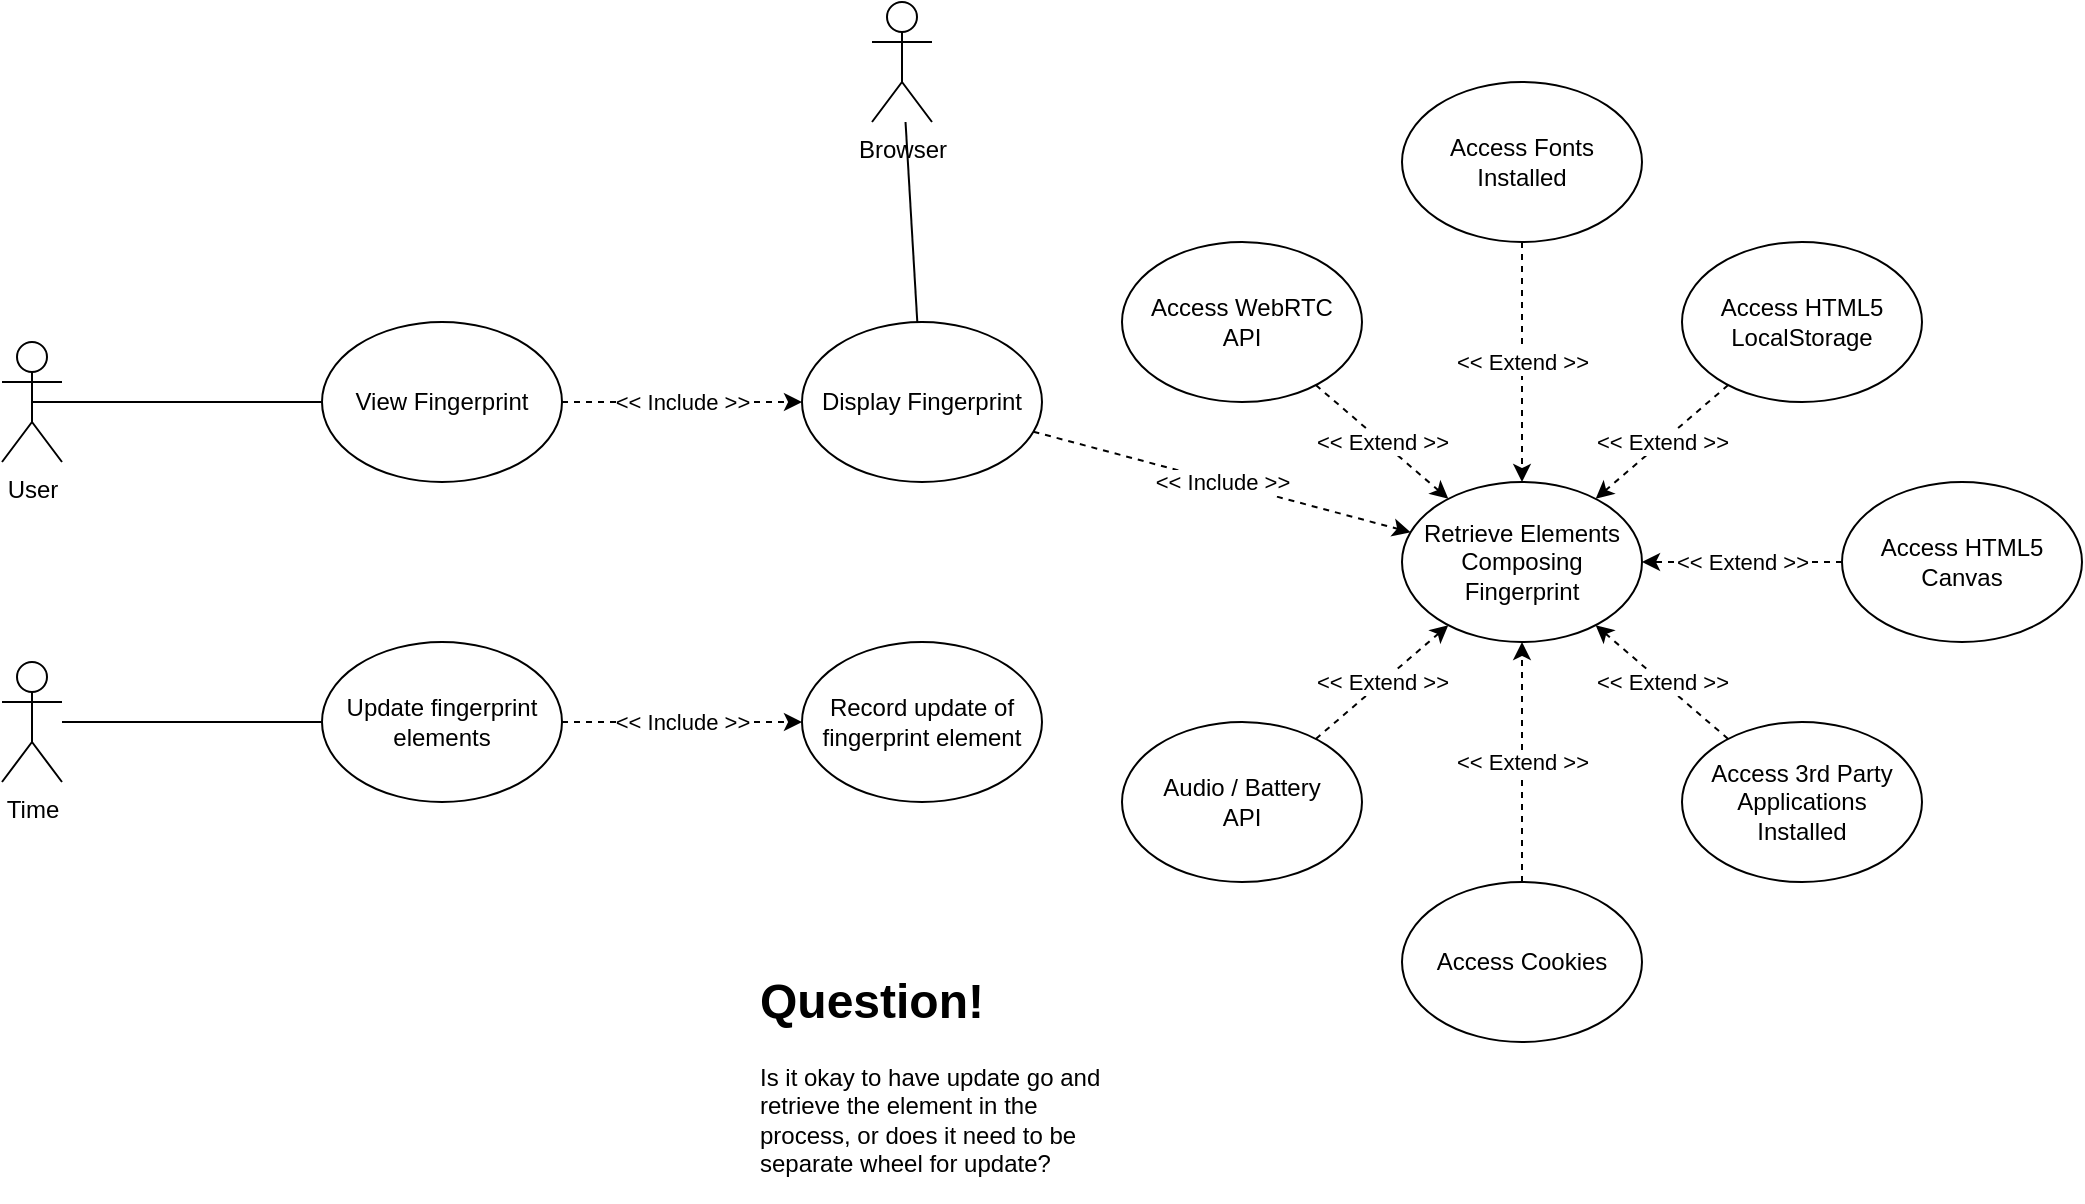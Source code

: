 <mxfile version="14.4.3" type="device"><diagram id="vIQdmQECUzF1SCYmDenD" name="Page-1"><mxGraphModel dx="650" dy="1985" grid="1" gridSize="10" guides="1" tooltips="1" connect="1" arrows="1" fold="1" page="1" pageScale="1" pageWidth="827" pageHeight="1169" math="0" shadow="0"><root><mxCell id="0"/><mxCell id="1" parent="0"/><mxCell id="d14rHb8pnHciyxQD5oBX-1" value="User" style="shape=umlActor;verticalLabelPosition=bottom;verticalAlign=top;html=1;outlineConnect=0;" parent="1" vertex="1"><mxGeometry x="40" y="-30" width="30" height="60" as="geometry"/></mxCell><mxCell id="d14rHb8pnHciyxQD5oBX-3" value="View Fingerprint" style="ellipse;whiteSpace=wrap;html=1;" parent="1" vertex="1"><mxGeometry x="200" y="-40" width="120" height="80" as="geometry"/></mxCell><mxCell id="d14rHb8pnHciyxQD5oBX-5" value="Browser" style="shape=umlActor;verticalLabelPosition=bottom;verticalAlign=top;html=1;outlineConnect=0;" parent="1" vertex="1"><mxGeometry x="475" y="-200" width="30" height="60" as="geometry"/></mxCell><mxCell id="d14rHb8pnHciyxQD5oBX-6" value="Display Fingerprint" style="ellipse;whiteSpace=wrap;html=1;" parent="1" vertex="1"><mxGeometry x="440" y="-40" width="120" height="80" as="geometry"/></mxCell><mxCell id="d14rHb8pnHciyxQD5oBX-7" value="Retrieve Elements Composing Fingerprint" style="ellipse;whiteSpace=wrap;html=1;" parent="1" vertex="1"><mxGeometry x="740" y="40" width="120" height="80" as="geometry"/></mxCell><mxCell id="d14rHb8pnHciyxQD5oBX-9" value="" style="endArrow=none;html=1;exitX=0.5;exitY=0.5;exitDx=0;exitDy=0;exitPerimeter=0;" parent="1" source="d14rHb8pnHciyxQD5oBX-1" target="d14rHb8pnHciyxQD5oBX-3" edge="1"><mxGeometry width="50" height="50" relative="1" as="geometry"><mxPoint x="390" y="90" as="sourcePoint"/><mxPoint x="440" y="40" as="targetPoint"/></mxGeometry></mxCell><mxCell id="d14rHb8pnHciyxQD5oBX-10" value="" style="endArrow=none;html=1;" parent="1" source="d14rHb8pnHciyxQD5oBX-5" target="d14rHb8pnHciyxQD5oBX-6" edge="1"><mxGeometry width="50" height="50" relative="1" as="geometry"><mxPoint x="466" y="90" as="sourcePoint"/><mxPoint x="516" y="40" as="targetPoint"/></mxGeometry></mxCell><mxCell id="d14rHb8pnHciyxQD5oBX-11" value="" style="endArrow=classic;html=1;dashed=1;" parent="1" source="d14rHb8pnHciyxQD5oBX-3" target="d14rHb8pnHciyxQD5oBX-6" edge="1"><mxGeometry relative="1" as="geometry"><mxPoint x="360" y="60" as="sourcePoint"/><mxPoint x="310" y="170" as="targetPoint"/></mxGeometry></mxCell><mxCell id="d14rHb8pnHciyxQD5oBX-12" value="&amp;lt;&amp;lt; Include &amp;gt;&amp;gt;" style="edgeLabel;resizable=0;html=1;align=center;verticalAlign=middle;" parent="d14rHb8pnHciyxQD5oBX-11" connectable="0" vertex="1"><mxGeometry relative="1" as="geometry"/></mxCell><mxCell id="d14rHb8pnHciyxQD5oBX-13" value="" style="endArrow=classic;html=1;dashed=1;" parent="1" source="d14rHb8pnHciyxQD5oBX-6" target="d14rHb8pnHciyxQD5oBX-7" edge="1"><mxGeometry relative="1" as="geometry"><mxPoint x="360" y="60" as="sourcePoint"/><mxPoint x="460" y="60" as="targetPoint"/></mxGeometry></mxCell><mxCell id="d14rHb8pnHciyxQD5oBX-14" value="&amp;lt;&amp;lt; Include &amp;gt;&amp;gt;" style="edgeLabel;resizable=0;html=1;align=center;verticalAlign=middle;" parent="d14rHb8pnHciyxQD5oBX-13" connectable="0" vertex="1"><mxGeometry relative="1" as="geometry"/></mxCell><mxCell id="d14rHb8pnHciyxQD5oBX-15" value="Access Fonts &lt;br&gt;Installed" style="ellipse;whiteSpace=wrap;html=1;" parent="1" vertex="1"><mxGeometry x="740" y="-160" width="120" height="80" as="geometry"/></mxCell><mxCell id="d14rHb8pnHciyxQD5oBX-16" value="Access 3rd Party Applications&lt;br&gt;Installed" style="ellipse;whiteSpace=wrap;html=1;" parent="1" vertex="1"><mxGeometry x="880" y="160" width="120" height="80" as="geometry"/></mxCell><mxCell id="d14rHb8pnHciyxQD5oBX-17" value="Access HTML5&lt;br&gt;LocalStorage" style="ellipse;whiteSpace=wrap;html=1;" parent="1" vertex="1"><mxGeometry x="880" y="-80" width="120" height="80" as="geometry"/></mxCell><mxCell id="d14rHb8pnHciyxQD5oBX-18" value="Access Cookies" style="ellipse;whiteSpace=wrap;html=1;" parent="1" vertex="1"><mxGeometry x="740" y="240" width="120" height="80" as="geometry"/></mxCell><mxCell id="d14rHb8pnHciyxQD5oBX-19" value="" style="endArrow=classic;html=1;dashed=1;" parent="1" source="d14rHb8pnHciyxQD5oBX-15" target="d14rHb8pnHciyxQD5oBX-7" edge="1"><mxGeometry relative="1" as="geometry"><mxPoint x="910" y="90" as="sourcePoint"/><mxPoint x="1010" y="90" as="targetPoint"/></mxGeometry></mxCell><mxCell id="d14rHb8pnHciyxQD5oBX-20" value="&amp;lt;&amp;lt; Extend &amp;gt;&amp;gt;" style="edgeLabel;resizable=0;html=1;align=center;verticalAlign=middle;" parent="d14rHb8pnHciyxQD5oBX-19" connectable="0" vertex="1"><mxGeometry relative="1" as="geometry"/></mxCell><mxCell id="d14rHb8pnHciyxQD5oBX-21" value="" style="endArrow=classic;html=1;dashed=1;" parent="1" source="d14rHb8pnHciyxQD5oBX-17" target="d14rHb8pnHciyxQD5oBX-7" edge="1"><mxGeometry relative="1" as="geometry"><mxPoint x="985.021" y="-13.527" as="sourcePoint"/><mxPoint x="854.901" y="63.468" as="targetPoint"/></mxGeometry></mxCell><mxCell id="d14rHb8pnHciyxQD5oBX-22" value="&amp;lt;&amp;lt; Extend &amp;gt;&amp;gt;" style="edgeLabel;resizable=0;html=1;align=center;verticalAlign=middle;" parent="d14rHb8pnHciyxQD5oBX-21" connectable="0" vertex="1"><mxGeometry relative="1" as="geometry"/></mxCell><mxCell id="d14rHb8pnHciyxQD5oBX-23" value="" style="endArrow=classic;html=1;dashed=1;" parent="1" source="d14rHb8pnHciyxQD5oBX-16" target="d14rHb8pnHciyxQD5oBX-7" edge="1"><mxGeometry relative="1" as="geometry"><mxPoint x="995.021" y="-3.527" as="sourcePoint"/><mxPoint x="864.901" y="73.468" as="targetPoint"/></mxGeometry></mxCell><mxCell id="d14rHb8pnHciyxQD5oBX-24" value="&amp;lt;&amp;lt; Extend &amp;gt;&amp;gt;" style="edgeLabel;resizable=0;html=1;align=center;verticalAlign=middle;" parent="d14rHb8pnHciyxQD5oBX-23" connectable="0" vertex="1"><mxGeometry relative="1" as="geometry"/></mxCell><mxCell id="d14rHb8pnHciyxQD5oBX-25" value="" style="endArrow=classic;html=1;dashed=1;" parent="1" source="d14rHb8pnHciyxQD5oBX-18" target="d14rHb8pnHciyxQD5oBX-7" edge="1"><mxGeometry relative="1" as="geometry"><mxPoint x="1005.021" y="6.473" as="sourcePoint"/><mxPoint x="874.901" y="83.468" as="targetPoint"/></mxGeometry></mxCell><mxCell id="d14rHb8pnHciyxQD5oBX-26" value="&amp;lt;&amp;lt; Extend &amp;gt;&amp;gt;" style="edgeLabel;resizable=0;html=1;align=center;verticalAlign=middle;" parent="d14rHb8pnHciyxQD5oBX-25" connectable="0" vertex="1"><mxGeometry relative="1" as="geometry"/></mxCell><mxCell id="lfPSffi-V-WuNB-OHlJf-1" value="Access HTML5 Canvas" style="ellipse;whiteSpace=wrap;html=1;" parent="1" vertex="1"><mxGeometry x="960" y="40" width="120" height="80" as="geometry"/></mxCell><mxCell id="lfPSffi-V-WuNB-OHlJf-2" value="" style="endArrow=classic;html=1;dashed=1;" parent="1" source="lfPSffi-V-WuNB-OHlJf-1" target="d14rHb8pnHciyxQD5oBX-7" edge="1"><mxGeometry relative="1" as="geometry"><mxPoint x="1093.365" y="23.208" as="sourcePoint"/><mxPoint x="866.579" y="76.687" as="targetPoint"/></mxGeometry></mxCell><mxCell id="lfPSffi-V-WuNB-OHlJf-3" value="&amp;lt;&amp;lt; Extend &amp;gt;&amp;gt;" style="edgeLabel;resizable=0;html=1;align=center;verticalAlign=middle;" parent="lfPSffi-V-WuNB-OHlJf-2" connectable="0" vertex="1"><mxGeometry relative="1" as="geometry"/></mxCell><mxCell id="lfPSffi-V-WuNB-OHlJf-4" value="Access WebRTC &lt;br&gt;API" style="ellipse;whiteSpace=wrap;html=1;" parent="1" vertex="1"><mxGeometry x="600" y="-80" width="120" height="80" as="geometry"/></mxCell><mxCell id="lfPSffi-V-WuNB-OHlJf-5" value="Audio / Battery&lt;br&gt;API" style="ellipse;whiteSpace=wrap;html=1;" parent="1" vertex="1"><mxGeometry x="600" y="160" width="120" height="80" as="geometry"/></mxCell><mxCell id="lfPSffi-V-WuNB-OHlJf-6" value="" style="endArrow=classic;html=1;dashed=1;" parent="1" source="lfPSffi-V-WuNB-OHlJf-4" target="d14rHb8pnHciyxQD5oBX-7" edge="1"><mxGeometry relative="1" as="geometry"><mxPoint x="989.426" y="220.533" as="sourcePoint"/><mxPoint x="850.543" y="119.486" as="targetPoint"/></mxGeometry></mxCell><mxCell id="lfPSffi-V-WuNB-OHlJf-7" value="&amp;lt;&amp;lt; Extend &amp;gt;&amp;gt;" style="edgeLabel;resizable=0;html=1;align=center;verticalAlign=middle;" parent="lfPSffi-V-WuNB-OHlJf-6" connectable="0" vertex="1"><mxGeometry relative="1" as="geometry"/></mxCell><mxCell id="lfPSffi-V-WuNB-OHlJf-8" value="" style="endArrow=classic;html=1;dashed=1;" parent="1" source="lfPSffi-V-WuNB-OHlJf-5" target="d14rHb8pnHciyxQD5oBX-7" edge="1"><mxGeometry relative="1" as="geometry"><mxPoint x="989.426" y="220.533" as="sourcePoint"/><mxPoint x="850.543" y="119.486" as="targetPoint"/></mxGeometry></mxCell><mxCell id="lfPSffi-V-WuNB-OHlJf-9" value="&amp;lt;&amp;lt; Extend &amp;gt;&amp;gt;" style="edgeLabel;resizable=0;html=1;align=center;verticalAlign=middle;" parent="lfPSffi-V-WuNB-OHlJf-8" connectable="0" vertex="1"><mxGeometry relative="1" as="geometry"/></mxCell><mxCell id="GQjtjppuRDc7oneC6w4w-1" value="Record update of fingerprint element" style="ellipse;whiteSpace=wrap;html=1;" parent="1" vertex="1"><mxGeometry x="440" y="120" width="120" height="80" as="geometry"/></mxCell><mxCell id="GQjtjppuRDc7oneC6w4w-2" value="Time" style="shape=umlActor;verticalLabelPosition=bottom;verticalAlign=top;html=1;outlineConnect=0;" parent="1" vertex="1"><mxGeometry x="40" y="130" width="30" height="60" as="geometry"/></mxCell><mxCell id="GQjtjppuRDc7oneC6w4w-4" value="" style="endArrow=none;html=1;" parent="1" source="GQjtjppuRDc7oneC6w4w-2" target="GQjtjppuRDc7oneC6w4w-5" edge="1"><mxGeometry width="50" height="50" relative="1" as="geometry"><mxPoint x="65" y="10" as="sourcePoint"/><mxPoint x="180" y="10" as="targetPoint"/></mxGeometry></mxCell><mxCell id="GQjtjppuRDc7oneC6w4w-5" value="Update fingerprint elements" style="ellipse;whiteSpace=wrap;html=1;" parent="1" vertex="1"><mxGeometry x="200" y="120" width="120" height="80" as="geometry"/></mxCell><mxCell id="GQjtjppuRDc7oneC6w4w-6" value="" style="endArrow=classic;html=1;dashed=1;" parent="1" source="GQjtjppuRDc7oneC6w4w-5" target="GQjtjppuRDc7oneC6w4w-1" edge="1"><mxGeometry relative="1" as="geometry"><mxPoint x="330" y="10" as="sourcePoint"/><mxPoint x="450" y="10" as="targetPoint"/></mxGeometry></mxCell><mxCell id="GQjtjppuRDc7oneC6w4w-7" value="&amp;lt;&amp;lt; Include &amp;gt;&amp;gt;" style="edgeLabel;resizable=0;html=1;align=center;verticalAlign=middle;" parent="GQjtjppuRDc7oneC6w4w-6" connectable="0" vertex="1"><mxGeometry relative="1" as="geometry"/></mxCell><mxCell id="GQjtjppuRDc7oneC6w4w-11" value="&lt;h1&gt;Question!&lt;/h1&gt;&lt;p&gt;Is it okay to have update go and retrieve the element in the process, or does it need to be separate wheel for update?&lt;/p&gt;" style="text;html=1;strokeColor=none;fillColor=none;spacing=5;spacingTop=-20;whiteSpace=wrap;overflow=hidden;rounded=0;" parent="1" vertex="1"><mxGeometry x="414" y="280" width="190" height="120" as="geometry"/></mxCell></root></mxGraphModel></diagram></mxfile>